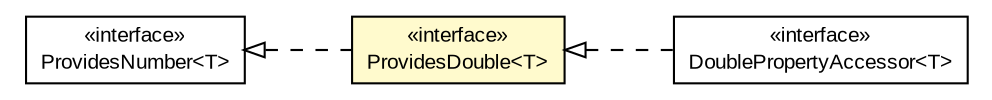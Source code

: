 #!/usr/local/bin/dot
#
# Class diagram 
# Generated by UMLGraph version R5_6-24-gf6e263 (http://www.umlgraph.org/)
#

digraph G {
	edge [fontname="arial",fontsize=10,labelfontname="arial",labelfontsize=10];
	node [fontname="arial",fontsize=10,shape=plaintext];
	nodesep=0.25;
	ranksep=0.5;
	rankdir=LR;
	// org.turbogwt.mvp.databind.client.property.ProvidesNumber<T>
	c1362 [label=<<table title="org.turbogwt.mvp.databind.client.property.ProvidesNumber" border="0" cellborder="1" cellspacing="0" cellpadding="2" port="p" href="./ProvidesNumber.html">
		<tr><td><table border="0" cellspacing="0" cellpadding="1">
<tr><td align="center" balign="center"> &#171;interface&#187; </td></tr>
<tr><td align="center" balign="center"> ProvidesNumber&lt;T&gt; </td></tr>
		</table></td></tr>
		</table>>, URL="./ProvidesNumber.html", fontname="arial", fontcolor="black", fontsize=10.0];
	// org.turbogwt.mvp.databind.client.property.ProvidesDouble<T>
	c1365 [label=<<table title="org.turbogwt.mvp.databind.client.property.ProvidesDouble" border="0" cellborder="1" cellspacing="0" cellpadding="2" port="p" bgcolor="lemonChiffon" href="./ProvidesDouble.html">
		<tr><td><table border="0" cellspacing="0" cellpadding="1">
<tr><td align="center" balign="center"> &#171;interface&#187; </td></tr>
<tr><td align="center" balign="center"> ProvidesDouble&lt;T&gt; </td></tr>
		</table></td></tr>
		</table>>, URL="./ProvidesDouble.html", fontname="arial", fontcolor="black", fontsize=10.0];
	// org.turbogwt.mvp.databind.client.property.DoublePropertyAccessor<T>
	c1373 [label=<<table title="org.turbogwt.mvp.databind.client.property.DoublePropertyAccessor" border="0" cellborder="1" cellspacing="0" cellpadding="2" port="p" href="./DoublePropertyAccessor.html">
		<tr><td><table border="0" cellspacing="0" cellpadding="1">
<tr><td align="center" balign="center"> &#171;interface&#187; </td></tr>
<tr><td align="center" balign="center"> DoublePropertyAccessor&lt;T&gt; </td></tr>
		</table></td></tr>
		</table>>, URL="./DoublePropertyAccessor.html", fontname="arial", fontcolor="black", fontsize=10.0];
	//org.turbogwt.mvp.databind.client.property.ProvidesDouble<T> implements org.turbogwt.mvp.databind.client.property.ProvidesNumber<T>
	c1362:p -> c1365:p [dir=back,arrowtail=empty,style=dashed];
	//org.turbogwt.mvp.databind.client.property.DoublePropertyAccessor<T> implements org.turbogwt.mvp.databind.client.property.ProvidesDouble<T>
	c1365:p -> c1373:p [dir=back,arrowtail=empty,style=dashed];
}

